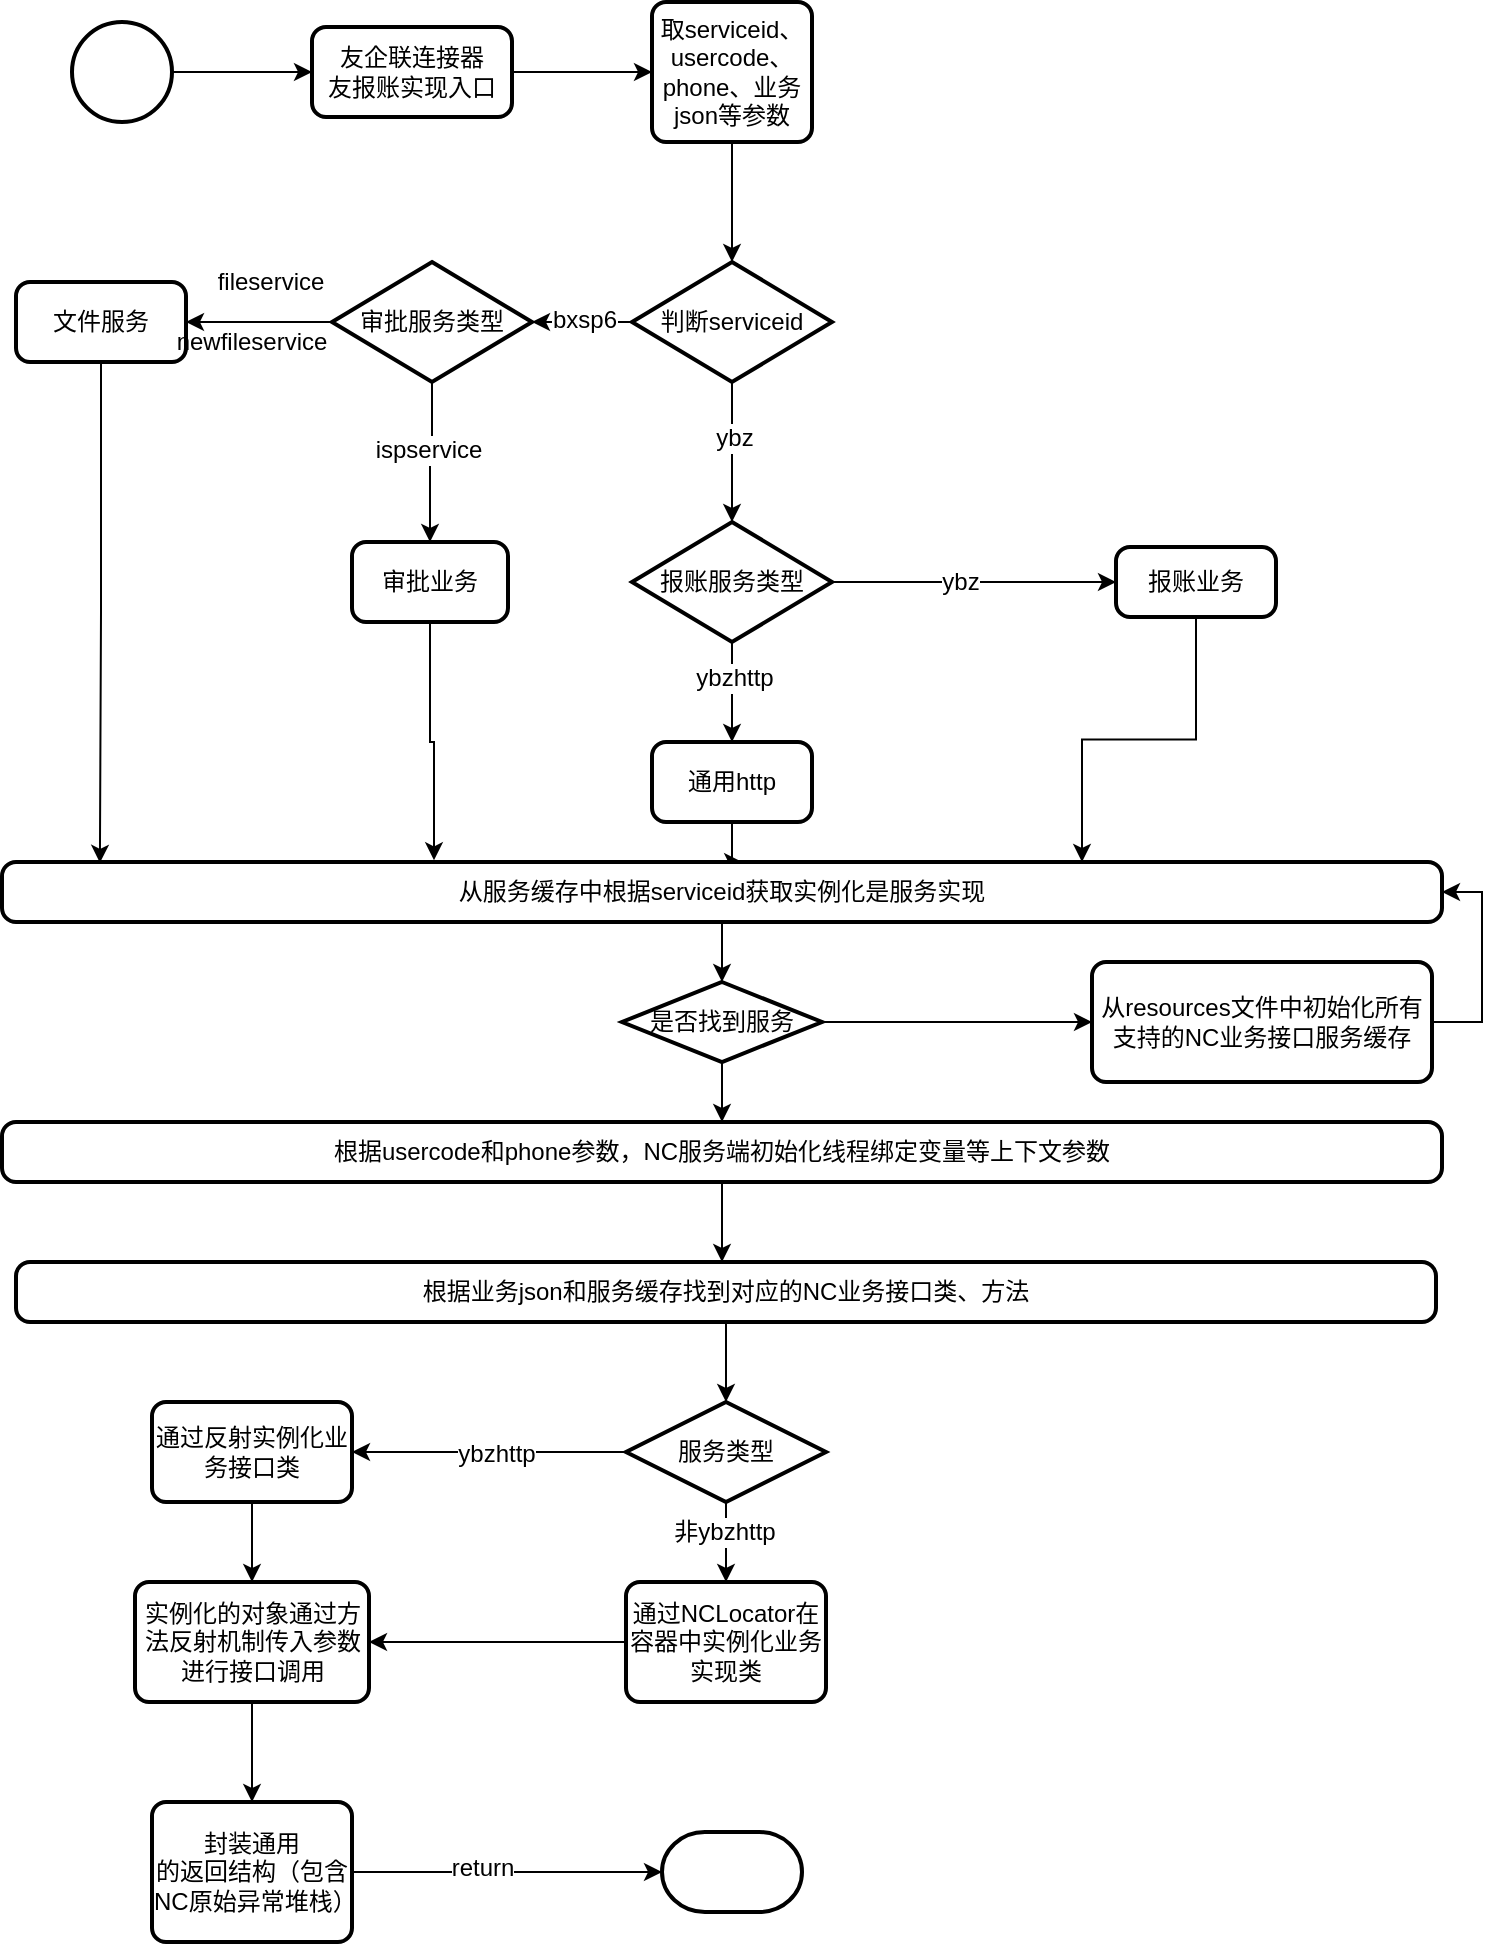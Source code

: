 <mxfile version="10.9.6" type="github"><diagram id="k7XiDjX1Ws6_UXFy0PGZ" name="第 1 页"><mxGraphModel dx="899" dy="472" grid="1" gridSize="10" guides="1" tooltips="1" connect="1" arrows="1" fold="1" page="1" pageScale="1" pageWidth="827" pageHeight="1169" math="0" shadow="0"><root><mxCell id="0"/><mxCell id="1" parent="0"/><mxCell id="I4FzuEs1fa3rS0bv_PRV-5" value="" style="edgeStyle=orthogonalEdgeStyle;rounded=0;orthogonalLoop=1;jettySize=auto;html=1;" edge="1" parent="1" source="I4FzuEs1fa3rS0bv_PRV-2" target="I4FzuEs1fa3rS0bv_PRV-4"><mxGeometry relative="1" as="geometry"/></mxCell><mxCell id="I4FzuEs1fa3rS0bv_PRV-2" value="" style="strokeWidth=2;html=1;shape=mxgraph.flowchart.start_2;whiteSpace=wrap;" vertex="1" parent="1"><mxGeometry x="85" y="80" width="50" height="50" as="geometry"/></mxCell><mxCell id="I4FzuEs1fa3rS0bv_PRV-3" value="" style="strokeWidth=2;html=1;shape=mxgraph.flowchart.terminator;whiteSpace=wrap;" vertex="1" parent="1"><mxGeometry x="380" y="985" width="70" height="40" as="geometry"/></mxCell><mxCell id="I4FzuEs1fa3rS0bv_PRV-7" value="" style="edgeStyle=orthogonalEdgeStyle;rounded=0;orthogonalLoop=1;jettySize=auto;html=1;" edge="1" parent="1" source="I4FzuEs1fa3rS0bv_PRV-4" target="I4FzuEs1fa3rS0bv_PRV-6"><mxGeometry relative="1" as="geometry"/></mxCell><mxCell id="I4FzuEs1fa3rS0bv_PRV-4" value="友企联连接器&lt;br&gt;友报账实现入口" style="rounded=1;whiteSpace=wrap;html=1;absoluteArcSize=1;arcSize=14;strokeWidth=2;" vertex="1" parent="1"><mxGeometry x="205" y="82.5" width="100" height="45" as="geometry"/></mxCell><mxCell id="I4FzuEs1fa3rS0bv_PRV-9" value="" style="edgeStyle=orthogonalEdgeStyle;rounded=0;orthogonalLoop=1;jettySize=auto;html=1;" edge="1" parent="1" source="I4FzuEs1fa3rS0bv_PRV-6" target="I4FzuEs1fa3rS0bv_PRV-8"><mxGeometry relative="1" as="geometry"/></mxCell><mxCell id="I4FzuEs1fa3rS0bv_PRV-6" value="取serviceid、usercode、phone、业务json等参数" style="rounded=1;whiteSpace=wrap;html=1;absoluteArcSize=1;arcSize=14;strokeWidth=2;" vertex="1" parent="1"><mxGeometry x="375" y="70" width="80" height="70" as="geometry"/></mxCell><mxCell id="I4FzuEs1fa3rS0bv_PRV-13" value="" style="edgeStyle=orthogonalEdgeStyle;rounded=0;orthogonalLoop=1;jettySize=auto;html=1;" edge="1" parent="1" source="I4FzuEs1fa3rS0bv_PRV-8"><mxGeometry relative="1" as="geometry"><mxPoint x="415" y="330" as="targetPoint"/></mxGeometry></mxCell><mxCell id="I4FzuEs1fa3rS0bv_PRV-16" value="ybz" style="text;html=1;resizable=0;points=[];align=center;verticalAlign=middle;labelBackgroundColor=#ffffff;" vertex="1" connectable="0" parent="I4FzuEs1fa3rS0bv_PRV-13"><mxGeometry x="-0.2" y="1" relative="1" as="geometry"><mxPoint as="offset"/></mxGeometry></mxCell><mxCell id="I4FzuEs1fa3rS0bv_PRV-15" value="" style="edgeStyle=orthogonalEdgeStyle;rounded=0;orthogonalLoop=1;jettySize=auto;html=1;entryX=1;entryY=0.5;entryDx=0;entryDy=0;entryPerimeter=0;" edge="1" parent="1" source="I4FzuEs1fa3rS0bv_PRV-8" target="I4FzuEs1fa3rS0bv_PRV-21"><mxGeometry relative="1" as="geometry"><mxPoint x="275" y="230" as="targetPoint"/></mxGeometry></mxCell><mxCell id="I4FzuEs1fa3rS0bv_PRV-17" value="bxsp6" style="text;html=1;resizable=0;points=[];align=center;verticalAlign=middle;labelBackgroundColor=#ffffff;" vertex="1" connectable="0" parent="I4FzuEs1fa3rS0bv_PRV-15"><mxGeometry x="-0.044" y="-1" relative="1" as="geometry"><mxPoint as="offset"/></mxGeometry></mxCell><mxCell id="I4FzuEs1fa3rS0bv_PRV-8" value="判断serviceid" style="strokeWidth=2;html=1;shape=mxgraph.flowchart.decision;whiteSpace=wrap;" vertex="1" parent="1"><mxGeometry x="365" y="200" width="100" height="60" as="geometry"/></mxCell><mxCell id="I4FzuEs1fa3rS0bv_PRV-24" value="" style="edgeStyle=orthogonalEdgeStyle;rounded=0;orthogonalLoop=1;jettySize=auto;html=1;entryX=1;entryY=0.5;entryDx=0;entryDy=0;" edge="1" parent="1" source="I4FzuEs1fa3rS0bv_PRV-21" target="I4FzuEs1fa3rS0bv_PRV-25"><mxGeometry relative="1" as="geometry"><mxPoint x="115" y="230" as="targetPoint"/></mxGeometry></mxCell><mxCell id="I4FzuEs1fa3rS0bv_PRV-33" value="&amp;nbsp; &amp;nbsp; &amp;nbsp; &amp;nbsp; &amp;nbsp;fileservice" style="text;html=1;resizable=0;points=[];align=center;verticalAlign=middle;labelBackgroundColor=#ffffff;" vertex="1" connectable="0" parent="I4FzuEs1fa3rS0bv_PRV-24"><mxGeometry x="0.175" relative="1" as="geometry"><mxPoint x="-3" y="-20" as="offset"/></mxGeometry></mxCell><mxCell id="I4FzuEs1fa3rS0bv_PRV-27" value="" style="edgeStyle=orthogonalEdgeStyle;rounded=0;orthogonalLoop=1;jettySize=auto;html=1;" edge="1" parent="1" source="I4FzuEs1fa3rS0bv_PRV-21" target="I4FzuEs1fa3rS0bv_PRV-26"><mxGeometry relative="1" as="geometry"/></mxCell><mxCell id="I4FzuEs1fa3rS0bv_PRV-35" value="ispservice" style="text;html=1;resizable=0;points=[];align=center;verticalAlign=middle;labelBackgroundColor=#ffffff;" vertex="1" connectable="0" parent="I4FzuEs1fa3rS0bv_PRV-27"><mxGeometry x="0.007" y="-6" relative="1" as="geometry"><mxPoint x="5" y="-6" as="offset"/></mxGeometry></mxCell><mxCell id="I4FzuEs1fa3rS0bv_PRV-21" value="审批服务类型" style="strokeWidth=2;html=1;shape=mxgraph.flowchart.decision;whiteSpace=wrap;" vertex="1" parent="1"><mxGeometry x="215" y="200" width="100" height="60" as="geometry"/></mxCell><mxCell id="I4FzuEs1fa3rS0bv_PRV-29" value="" style="edgeStyle=orthogonalEdgeStyle;rounded=0;orthogonalLoop=1;jettySize=auto;html=1;entryX=0;entryY=0.5;entryDx=0;entryDy=0;" edge="1" parent="1" source="I4FzuEs1fa3rS0bv_PRV-22" target="I4FzuEs1fa3rS0bv_PRV-30"><mxGeometry relative="1" as="geometry"><mxPoint x="545" y="360" as="targetPoint"/></mxGeometry></mxCell><mxCell id="I4FzuEs1fa3rS0bv_PRV-36" value="ybz" style="text;html=1;resizable=0;points=[];align=center;verticalAlign=middle;labelBackgroundColor=#ffffff;" vertex="1" connectable="0" parent="I4FzuEs1fa3rS0bv_PRV-29"><mxGeometry x="-0.1" relative="1" as="geometry"><mxPoint as="offset"/></mxGeometry></mxCell><mxCell id="I4FzuEs1fa3rS0bv_PRV-32" value="" style="edgeStyle=orthogonalEdgeStyle;rounded=0;orthogonalLoop=1;jettySize=auto;html=1;" edge="1" parent="1" source="I4FzuEs1fa3rS0bv_PRV-22" target="I4FzuEs1fa3rS0bv_PRV-31"><mxGeometry relative="1" as="geometry"/></mxCell><mxCell id="I4FzuEs1fa3rS0bv_PRV-37" value="ybzhttp" style="text;html=1;resizable=0;points=[];align=center;verticalAlign=middle;labelBackgroundColor=#ffffff;" vertex="1" connectable="0" parent="I4FzuEs1fa3rS0bv_PRV-32"><mxGeometry x="-0.28" y="1" relative="1" as="geometry"><mxPoint as="offset"/></mxGeometry></mxCell><mxCell id="I4FzuEs1fa3rS0bv_PRV-22" value="报账服务类型" style="strokeWidth=2;html=1;shape=mxgraph.flowchart.decision;whiteSpace=wrap;" vertex="1" parent="1"><mxGeometry x="365" y="330" width="100" height="60" as="geometry"/></mxCell><mxCell id="I4FzuEs1fa3rS0bv_PRV-40" value="" style="edgeStyle=orthogonalEdgeStyle;rounded=0;orthogonalLoop=1;jettySize=auto;html=1;entryX=0.068;entryY=0.014;entryDx=0;entryDy=0;entryPerimeter=0;" edge="1" parent="1" source="I4FzuEs1fa3rS0bv_PRV-25" target="I4FzuEs1fa3rS0bv_PRV-38"><mxGeometry relative="1" as="geometry"><mxPoint x="92.5" y="330" as="targetPoint"/></mxGeometry></mxCell><mxCell id="I4FzuEs1fa3rS0bv_PRV-25" value="文件服务" style="rounded=1;whiteSpace=wrap;html=1;absoluteArcSize=1;arcSize=14;strokeWidth=2;" vertex="1" parent="1"><mxGeometry x="57" y="210" width="85" height="40" as="geometry"/></mxCell><mxCell id="I4FzuEs1fa3rS0bv_PRV-42" value="" style="edgeStyle=orthogonalEdgeStyle;rounded=0;orthogonalLoop=1;jettySize=auto;html=1;entryX=0.3;entryY=-0.029;entryDx=0;entryDy=0;entryPerimeter=0;" edge="1" parent="1" source="I4FzuEs1fa3rS0bv_PRV-26" target="I4FzuEs1fa3rS0bv_PRV-38"><mxGeometry relative="1" as="geometry"><mxPoint x="264" y="452.5" as="targetPoint"/></mxGeometry></mxCell><mxCell id="I4FzuEs1fa3rS0bv_PRV-26" value="审批业务" style="rounded=1;whiteSpace=wrap;html=1;absoluteArcSize=1;arcSize=14;strokeWidth=2;" vertex="1" parent="1"><mxGeometry x="225" y="340" width="78" height="40" as="geometry"/></mxCell><mxCell id="I4FzuEs1fa3rS0bv_PRV-46" value="" style="edgeStyle=orthogonalEdgeStyle;rounded=0;orthogonalLoop=1;jettySize=auto;html=1;entryX=0.75;entryY=0;entryDx=0;entryDy=0;" edge="1" parent="1" source="I4FzuEs1fa3rS0bv_PRV-30" target="I4FzuEs1fa3rS0bv_PRV-38"><mxGeometry relative="1" as="geometry"><mxPoint x="585" y="457.5" as="targetPoint"/></mxGeometry></mxCell><mxCell id="I4FzuEs1fa3rS0bv_PRV-30" value="报账业务" style="rounded=1;whiteSpace=wrap;html=1;absoluteArcSize=1;arcSize=14;strokeWidth=2;" vertex="1" parent="1"><mxGeometry x="607" y="342.5" width="80" height="35" as="geometry"/></mxCell><mxCell id="I4FzuEs1fa3rS0bv_PRV-44" value="" style="edgeStyle=orthogonalEdgeStyle;rounded=0;orthogonalLoop=1;jettySize=auto;html=1;entryX=0.514;entryY=-0.014;entryDx=0;entryDy=0;entryPerimeter=0;" edge="1" parent="1" source="I4FzuEs1fa3rS0bv_PRV-31" target="I4FzuEs1fa3rS0bv_PRV-38"><mxGeometry relative="1" as="geometry"><mxPoint x="415" y="560" as="targetPoint"/></mxGeometry></mxCell><mxCell id="I4FzuEs1fa3rS0bv_PRV-31" value="通用http" style="rounded=1;whiteSpace=wrap;html=1;absoluteArcSize=1;arcSize=14;strokeWidth=2;" vertex="1" parent="1"><mxGeometry x="375" y="440" width="80" height="40" as="geometry"/></mxCell><mxCell id="I4FzuEs1fa3rS0bv_PRV-34" value="newfileservice" style="text;html=1;strokeColor=none;fillColor=none;align=center;verticalAlign=middle;whiteSpace=wrap;rounded=0;" vertex="1" parent="1"><mxGeometry x="155" y="230" width="40" height="20" as="geometry"/></mxCell><mxCell id="I4FzuEs1fa3rS0bv_PRV-51" value="" style="edgeStyle=orthogonalEdgeStyle;rounded=0;orthogonalLoop=1;jettySize=auto;html=1;entryX=0.5;entryY=0;entryDx=0;entryDy=0;entryPerimeter=0;" edge="1" parent="1" source="I4FzuEs1fa3rS0bv_PRV-38" target="I4FzuEs1fa3rS0bv_PRV-49"><mxGeometry relative="1" as="geometry"><mxPoint x="405" y="670" as="targetPoint"/></mxGeometry></mxCell><mxCell id="I4FzuEs1fa3rS0bv_PRV-38" value="从服务缓存中根据serviceid获取实例化是服务实现" style="rounded=1;whiteSpace=wrap;html=1;absoluteArcSize=1;arcSize=14;strokeWidth=2;" vertex="1" parent="1"><mxGeometry x="50" y="500" width="720" height="30" as="geometry"/></mxCell><mxCell id="I4FzuEs1fa3rS0bv_PRV-60" value="" style="edgeStyle=orthogonalEdgeStyle;rounded=0;orthogonalLoop=1;jettySize=auto;html=1;" edge="1" parent="1" source="I4FzuEs1fa3rS0bv_PRV-47"><mxGeometry relative="1" as="geometry"><mxPoint x="410" y="700" as="targetPoint"/></mxGeometry></mxCell><mxCell id="I4FzuEs1fa3rS0bv_PRV-47" value="根据usercode和phone参数，NC服务端初始化线程绑定变量等上下文参数" style="rounded=1;whiteSpace=wrap;html=1;absoluteArcSize=1;arcSize=14;strokeWidth=2;" vertex="1" parent="1"><mxGeometry x="50" y="630" width="720" height="30" as="geometry"/></mxCell><mxCell id="I4FzuEs1fa3rS0bv_PRV-52" value="" style="edgeStyle=orthogonalEdgeStyle;rounded=0;orthogonalLoop=1;jettySize=auto;html=1;" edge="1" parent="1" source="I4FzuEs1fa3rS0bv_PRV-49" target="I4FzuEs1fa3rS0bv_PRV-47"><mxGeometry relative="1" as="geometry"/></mxCell><mxCell id="I4FzuEs1fa3rS0bv_PRV-54" value="" style="edgeStyle=orthogonalEdgeStyle;rounded=0;orthogonalLoop=1;jettySize=auto;html=1;entryX=0;entryY=0.5;entryDx=0;entryDy=0;" edge="1" parent="1" source="I4FzuEs1fa3rS0bv_PRV-49" target="I4FzuEs1fa3rS0bv_PRV-55"><mxGeometry relative="1" as="geometry"><mxPoint x="545" y="580" as="targetPoint"/></mxGeometry></mxCell><mxCell id="I4FzuEs1fa3rS0bv_PRV-49" value="是否找到服务" style="strokeWidth=2;html=1;shape=mxgraph.flowchart.decision;whiteSpace=wrap;" vertex="1" parent="1"><mxGeometry x="360" y="560" width="100" height="40" as="geometry"/></mxCell><mxCell id="I4FzuEs1fa3rS0bv_PRV-57" value="" style="edgeStyle=orthogonalEdgeStyle;rounded=0;orthogonalLoop=1;jettySize=auto;html=1;entryX=1;entryY=0.5;entryDx=0;entryDy=0;" edge="1" parent="1" source="I4FzuEs1fa3rS0bv_PRV-55" target="I4FzuEs1fa3rS0bv_PRV-38"><mxGeometry relative="1" as="geometry"><mxPoint x="670" y="540" as="targetPoint"/><Array as="points"><mxPoint x="790" y="580"/><mxPoint x="790" y="515"/></Array></mxGeometry></mxCell><mxCell id="I4FzuEs1fa3rS0bv_PRV-55" value="从resources文件中初始化所有支持的NC业务接口服务缓存" style="rounded=1;whiteSpace=wrap;html=1;absoluteArcSize=1;arcSize=14;strokeWidth=2;" vertex="1" parent="1"><mxGeometry x="595" y="550" width="170" height="60" as="geometry"/></mxCell><mxCell id="I4FzuEs1fa3rS0bv_PRV-62" value="" style="edgeStyle=orthogonalEdgeStyle;rounded=0;orthogonalLoop=1;jettySize=auto;html=1;" edge="1" parent="1" source="I4FzuEs1fa3rS0bv_PRV-58" target="I4FzuEs1fa3rS0bv_PRV-61"><mxGeometry relative="1" as="geometry"/></mxCell><mxCell id="I4FzuEs1fa3rS0bv_PRV-58" value="根据业务json和服务缓存找到对应的NC业务接口类、方法" style="rounded=1;whiteSpace=wrap;html=1;absoluteArcSize=1;arcSize=14;strokeWidth=2;" vertex="1" parent="1"><mxGeometry x="57" y="700" width="710" height="30" as="geometry"/></mxCell><mxCell id="I4FzuEs1fa3rS0bv_PRV-64" value="" style="edgeStyle=orthogonalEdgeStyle;rounded=0;orthogonalLoop=1;jettySize=auto;html=1;entryX=0.5;entryY=0;entryDx=0;entryDy=0;" edge="1" parent="1" source="I4FzuEs1fa3rS0bv_PRV-61" target="I4FzuEs1fa3rS0bv_PRV-70"><mxGeometry relative="1" as="geometry"><mxPoint x="412" y="900" as="targetPoint"/></mxGeometry></mxCell><mxCell id="I4FzuEs1fa3rS0bv_PRV-68" value="非ybzhttp" style="text;html=1;resizable=0;points=[];align=center;verticalAlign=middle;labelBackgroundColor=#ffffff;" vertex="1" connectable="0" parent="I4FzuEs1fa3rS0bv_PRV-64"><mxGeometry x="-0.25" y="-1" relative="1" as="geometry"><mxPoint as="offset"/></mxGeometry></mxCell><mxCell id="I4FzuEs1fa3rS0bv_PRV-66" value="" style="edgeStyle=orthogonalEdgeStyle;rounded=0;orthogonalLoop=1;jettySize=auto;html=1;entryX=1;entryY=0.5;entryDx=0;entryDy=0;" edge="1" parent="1" source="I4FzuEs1fa3rS0bv_PRV-61" target="I4FzuEs1fa3rS0bv_PRV-69"><mxGeometry relative="1" as="geometry"><mxPoint x="282" y="795" as="targetPoint"/></mxGeometry></mxCell><mxCell id="I4FzuEs1fa3rS0bv_PRV-67" value="ybzhttp" style="text;html=1;resizable=0;points=[];align=center;verticalAlign=middle;labelBackgroundColor=#ffffff;" vertex="1" connectable="0" parent="I4FzuEs1fa3rS0bv_PRV-66"><mxGeometry x="-0.05" y="1" relative="1" as="geometry"><mxPoint as="offset"/></mxGeometry></mxCell><mxCell id="I4FzuEs1fa3rS0bv_PRV-61" value="服务类型" style="strokeWidth=2;html=1;shape=mxgraph.flowchart.decision;whiteSpace=wrap;" vertex="1" parent="1"><mxGeometry x="362" y="770" width="100" height="50" as="geometry"/></mxCell><mxCell id="I4FzuEs1fa3rS0bv_PRV-72" value="" style="edgeStyle=orthogonalEdgeStyle;rounded=0;orthogonalLoop=1;jettySize=auto;html=1;" edge="1" parent="1" source="I4FzuEs1fa3rS0bv_PRV-69" target="I4FzuEs1fa3rS0bv_PRV-71"><mxGeometry relative="1" as="geometry"/></mxCell><mxCell id="I4FzuEs1fa3rS0bv_PRV-69" value="通过反射实例化业务接口类" style="rounded=1;whiteSpace=wrap;html=1;absoluteArcSize=1;arcSize=14;strokeWidth=2;" vertex="1" parent="1"><mxGeometry x="125" y="770" width="100" height="50" as="geometry"/></mxCell><mxCell id="I4FzuEs1fa3rS0bv_PRV-74" value="" style="edgeStyle=orthogonalEdgeStyle;rounded=0;orthogonalLoop=1;jettySize=auto;html=1;entryX=1;entryY=0.5;entryDx=0;entryDy=0;" edge="1" parent="1" source="I4FzuEs1fa3rS0bv_PRV-70" target="I4FzuEs1fa3rS0bv_PRV-71"><mxGeometry relative="1" as="geometry"><mxPoint x="282" y="890" as="targetPoint"/></mxGeometry></mxCell><mxCell id="I4FzuEs1fa3rS0bv_PRV-70" value="通过NCLocator在容器中实例化业务实现类" style="rounded=1;whiteSpace=wrap;html=1;absoluteArcSize=1;arcSize=14;strokeWidth=2;" vertex="1" parent="1"><mxGeometry x="362" y="860" width="100" height="60" as="geometry"/></mxCell><mxCell id="I4FzuEs1fa3rS0bv_PRV-76" value="" style="edgeStyle=orthogonalEdgeStyle;rounded=0;orthogonalLoop=1;jettySize=auto;html=1;" edge="1" parent="1" source="I4FzuEs1fa3rS0bv_PRV-71" target="I4FzuEs1fa3rS0bv_PRV-75"><mxGeometry relative="1" as="geometry"/></mxCell><mxCell id="I4FzuEs1fa3rS0bv_PRV-71" value="实例化的对象通过方法反射机制传入参数进行接口调用" style="rounded=1;whiteSpace=wrap;html=1;absoluteArcSize=1;arcSize=14;strokeWidth=2;" vertex="1" parent="1"><mxGeometry x="116.5" y="860" width="117" height="60" as="geometry"/></mxCell><mxCell id="I4FzuEs1fa3rS0bv_PRV-78" value="" style="edgeStyle=orthogonalEdgeStyle;rounded=0;orthogonalLoop=1;jettySize=auto;html=1;entryX=0;entryY=0.5;entryDx=0;entryDy=0;entryPerimeter=0;" edge="1" parent="1" source="I4FzuEs1fa3rS0bv_PRV-75" target="I4FzuEs1fa3rS0bv_PRV-3"><mxGeometry relative="1" as="geometry"><mxPoint x="305" y="1005" as="targetPoint"/></mxGeometry></mxCell><mxCell id="I4FzuEs1fa3rS0bv_PRV-79" value="return" style="text;html=1;resizable=0;points=[];align=center;verticalAlign=middle;labelBackgroundColor=#ffffff;" vertex="1" connectable="0" parent="I4FzuEs1fa3rS0bv_PRV-78"><mxGeometry x="-0.161" y="2" relative="1" as="geometry"><mxPoint as="offset"/></mxGeometry></mxCell><mxCell id="I4FzuEs1fa3rS0bv_PRV-75" value="封装通用&lt;br&gt;的返回结构（包含NC原始异常堆栈）" style="rounded=1;whiteSpace=wrap;html=1;absoluteArcSize=1;arcSize=14;strokeWidth=2;" vertex="1" parent="1"><mxGeometry x="125" y="970" width="100" height="70" as="geometry"/></mxCell></root></mxGraphModel></diagram></mxfile>